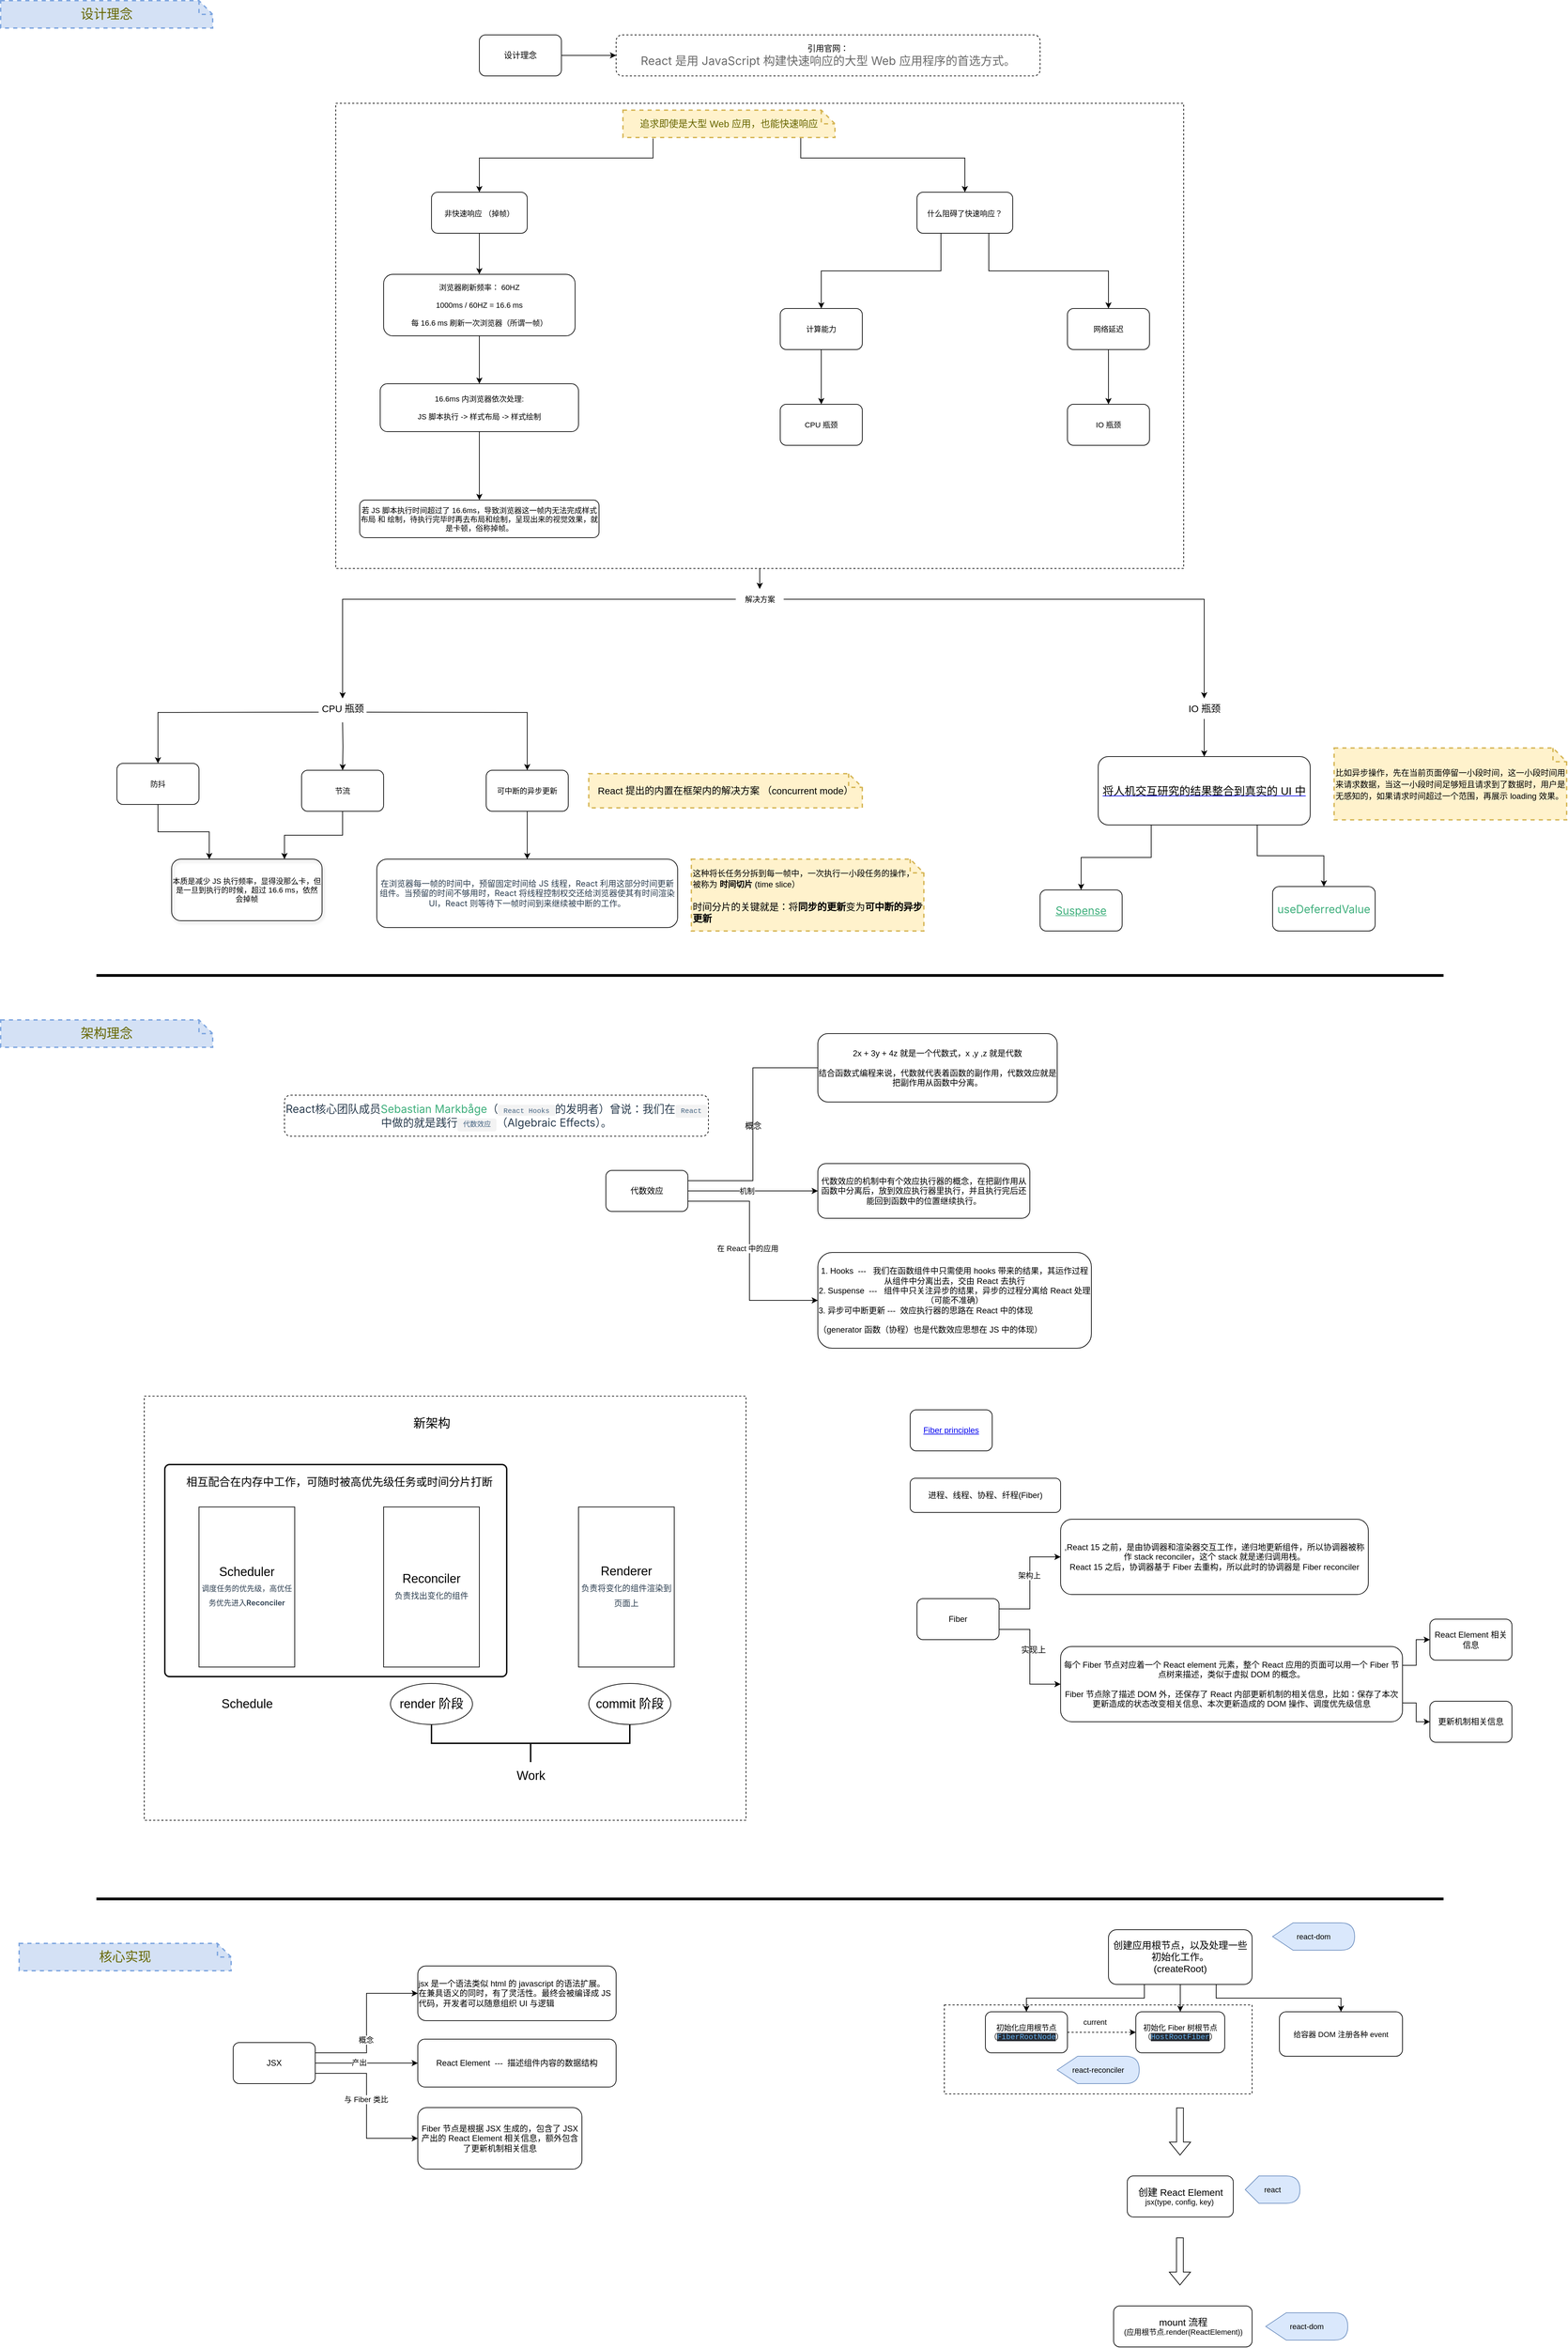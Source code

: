 <mxfile version="20.3.7" type="github">
  <diagram id="8VcVCVTn3-Plq7ZN7-Ow" name="第 1 页">
    <mxGraphModel dx="1685" dy="481" grid="1" gridSize="10" guides="1" tooltips="1" connect="1" arrows="1" fold="1" page="1" pageScale="1" pageWidth="827" pageHeight="1169" background="none" math="0" shadow="0">
      <root>
        <mxCell id="0" />
        <mxCell id="1" parent="0" />
        <mxCell id="fISYXHUTKmFs9SmJLRd4-15" value="" style="rounded=0;whiteSpace=wrap;html=1;fontSize=11;dashed=1;fillColor=none;" vertex="1" parent="1">
          <mxGeometry x="940" y="2980" width="450" height="130" as="geometry" />
        </mxCell>
        <mxCell id="SZFpOPhuuLJHxvcIcTJ8-38" style="edgeStyle=orthogonalEdgeStyle;rounded=0;orthogonalLoop=1;jettySize=auto;html=1;exitX=0.5;exitY=1;exitDx=0;exitDy=0;fontSize=11;" parent="1" source="SZFpOPhuuLJHxvcIcTJ8-37" target="SZFpOPhuuLJHxvcIcTJ8-31" edge="1">
          <mxGeometry relative="1" as="geometry" />
        </mxCell>
        <mxCell id="SZFpOPhuuLJHxvcIcTJ8-37" value="" style="rounded=0;whiteSpace=wrap;html=1;fontSize=11;dashed=1;fillColor=none;" parent="1" vertex="1">
          <mxGeometry x="50" y="200" width="1240" height="680" as="geometry" />
        </mxCell>
        <mxCell id="SZFpOPhuuLJHxvcIcTJ8-3" value="" style="edgeStyle=orthogonalEdgeStyle;rounded=0;orthogonalLoop=1;jettySize=auto;html=1;" parent="1" source="SZFpOPhuuLJHxvcIcTJ8-1" target="SZFpOPhuuLJHxvcIcTJ8-2" edge="1">
          <mxGeometry relative="1" as="geometry" />
        </mxCell>
        <mxCell id="SZFpOPhuuLJHxvcIcTJ8-1" value="设计理念" style="rounded=1;whiteSpace=wrap;html=1;" parent="1" vertex="1">
          <mxGeometry x="260" y="100" width="120" height="60" as="geometry" />
        </mxCell>
        <mxCell id="SZFpOPhuuLJHxvcIcTJ8-2" value="&lt;div style=&quot;&quot;&gt;&lt;span style=&quot;background-color: initial;&quot;&gt;引用官网：&lt;/span&gt;&lt;/div&gt;&lt;div style=&quot;text-align: left;&quot;&gt;&lt;span style=&quot;color: rgb(107, 107, 107); font-family: -apple-system, BlinkMacSystemFont, &amp;quot;Segoe UI&amp;quot;, Roboto, Oxygen, Ubuntu, Cantarell, &amp;quot;Fira Sans&amp;quot;, &amp;quot;Droid Sans&amp;quot;, &amp;quot;Helvetica Neue&amp;quot;, sans-serif; background-color: initial;&quot;&gt;&lt;font style=&quot;font-size: 17px;&quot;&gt;React 是用 JavaScript 构建快速响应的大型 Web 应用程序的首选方式。&lt;/font&gt;&lt;/span&gt;&lt;/div&gt;" style="rounded=1;whiteSpace=wrap;html=1;dashed=1;" parent="1" vertex="1">
          <mxGeometry x="460" y="100" width="620" height="60" as="geometry" />
        </mxCell>
        <mxCell id="SZFpOPhuuLJHxvcIcTJ8-6" style="edgeStyle=orthogonalEdgeStyle;rounded=0;orthogonalLoop=1;jettySize=auto;html=1;entryX=0.5;entryY=0;entryDx=0;entryDy=0;fontSize=11;" parent="1" source="SZFpOPhuuLJHxvcIcTJ8-4" target="SZFpOPhuuLJHxvcIcTJ8-5" edge="1">
          <mxGeometry relative="1" as="geometry">
            <Array as="points">
              <mxPoint x="730" y="280" />
              <mxPoint x="970" y="280" />
            </Array>
          </mxGeometry>
        </mxCell>
        <mxCell id="SZFpOPhuuLJHxvcIcTJ8-25" style="edgeStyle=orthogonalEdgeStyle;rounded=0;orthogonalLoop=1;jettySize=auto;html=1;exitX=0.142;exitY=1.036;exitDx=0;exitDy=0;exitPerimeter=0;fontSize=11;" parent="1" source="SZFpOPhuuLJHxvcIcTJ8-4" target="SZFpOPhuuLJHxvcIcTJ8-17" edge="1">
          <mxGeometry relative="1" as="geometry">
            <Array as="points">
              <mxPoint x="514" y="280" />
              <mxPoint x="260" y="280" />
            </Array>
          </mxGeometry>
        </mxCell>
        <mxCell id="SZFpOPhuuLJHxvcIcTJ8-4" value="追求即使是大型 Web 应用，也能快速响应" style="shape=note;strokeWidth=2;fontSize=14;size=20;whiteSpace=wrap;html=1;fillColor=#fff2cc;strokeColor=#d6b656;fontColor=#666600;dashed=1;" parent="1" vertex="1">
          <mxGeometry x="470" y="210" width="310" height="40" as="geometry" />
        </mxCell>
        <mxCell id="SZFpOPhuuLJHxvcIcTJ8-10" style="edgeStyle=orthogonalEdgeStyle;rounded=0;orthogonalLoop=1;jettySize=auto;html=1;exitX=0.25;exitY=1;exitDx=0;exitDy=0;fontSize=11;" parent="1" source="SZFpOPhuuLJHxvcIcTJ8-5" target="SZFpOPhuuLJHxvcIcTJ8-8" edge="1">
          <mxGeometry relative="1" as="geometry" />
        </mxCell>
        <mxCell id="SZFpOPhuuLJHxvcIcTJ8-11" style="edgeStyle=orthogonalEdgeStyle;rounded=0;orthogonalLoop=1;jettySize=auto;html=1;exitX=0.75;exitY=1;exitDx=0;exitDy=0;entryX=0.5;entryY=0;entryDx=0;entryDy=0;fontSize=11;" parent="1" source="SZFpOPhuuLJHxvcIcTJ8-5" target="SZFpOPhuuLJHxvcIcTJ8-9" edge="1">
          <mxGeometry relative="1" as="geometry" />
        </mxCell>
        <mxCell id="SZFpOPhuuLJHxvcIcTJ8-5" value="&lt;font style=&quot;font-size: 11px;&quot;&gt;什么阻碍了快速响应？&lt;/font&gt;" style="rounded=1;whiteSpace=wrap;html=1;fontSize=17;" parent="1" vertex="1">
          <mxGeometry x="900" y="330" width="140" height="60" as="geometry" />
        </mxCell>
        <mxCell id="SZFpOPhuuLJHxvcIcTJ8-13" value="" style="edgeStyle=orthogonalEdgeStyle;rounded=0;orthogonalLoop=1;jettySize=auto;html=1;fontSize=11;" parent="1" source="SZFpOPhuuLJHxvcIcTJ8-8" target="SZFpOPhuuLJHxvcIcTJ8-12" edge="1">
          <mxGeometry relative="1" as="geometry" />
        </mxCell>
        <mxCell id="SZFpOPhuuLJHxvcIcTJ8-8" value="计算能力" style="rounded=1;whiteSpace=wrap;html=1;fontSize=11;" parent="1" vertex="1">
          <mxGeometry x="700" y="500" width="120" height="60" as="geometry" />
        </mxCell>
        <mxCell id="SZFpOPhuuLJHxvcIcTJ8-15" value="" style="edgeStyle=orthogonalEdgeStyle;rounded=0;orthogonalLoop=1;jettySize=auto;html=1;fontSize=11;" parent="1" source="SZFpOPhuuLJHxvcIcTJ8-9" target="SZFpOPhuuLJHxvcIcTJ8-14" edge="1">
          <mxGeometry relative="1" as="geometry" />
        </mxCell>
        <mxCell id="SZFpOPhuuLJHxvcIcTJ8-9" value="网络延迟" style="rounded=1;whiteSpace=wrap;html=1;fontSize=11;" parent="1" vertex="1">
          <mxGeometry x="1120" y="500" width="120" height="60" as="geometry" />
        </mxCell>
        <mxCell id="SZFpOPhuuLJHxvcIcTJ8-12" value="CPU 瓶颈" style="whiteSpace=wrap;html=1;fontSize=11;rounded=1;" parent="1" vertex="1">
          <mxGeometry x="700" y="640" width="120" height="60" as="geometry" />
        </mxCell>
        <mxCell id="SZFpOPhuuLJHxvcIcTJ8-14" value="IO 瓶颈" style="whiteSpace=wrap;html=1;fontSize=11;rounded=1;" parent="1" vertex="1">
          <mxGeometry x="1120" y="640" width="120" height="60" as="geometry" />
        </mxCell>
        <mxCell id="SZFpOPhuuLJHxvcIcTJ8-19" style="edgeStyle=orthogonalEdgeStyle;rounded=0;orthogonalLoop=1;jettySize=auto;html=1;exitX=0.5;exitY=1;exitDx=0;exitDy=0;entryX=0.5;entryY=0;entryDx=0;entryDy=0;fontSize=11;" parent="1" source="SZFpOPhuuLJHxvcIcTJ8-17" target="SZFpOPhuuLJHxvcIcTJ8-18" edge="1">
          <mxGeometry relative="1" as="geometry" />
        </mxCell>
        <mxCell id="SZFpOPhuuLJHxvcIcTJ8-17" value="&lt;span style=&quot;font-size: 11px;&quot;&gt;非快速响应 （掉帧）&lt;/span&gt;" style="rounded=1;whiteSpace=wrap;html=1;fontSize=17;" parent="1" vertex="1">
          <mxGeometry x="190" y="330" width="140" height="60" as="geometry" />
        </mxCell>
        <mxCell id="SZFpOPhuuLJHxvcIcTJ8-21" style="edgeStyle=orthogonalEdgeStyle;rounded=0;orthogonalLoop=1;jettySize=auto;html=1;exitX=0.5;exitY=1;exitDx=0;exitDy=0;entryX=0.5;entryY=0;entryDx=0;entryDy=0;fontSize=11;" parent="1" source="SZFpOPhuuLJHxvcIcTJ8-18" target="SZFpOPhuuLJHxvcIcTJ8-20" edge="1">
          <mxGeometry relative="1" as="geometry" />
        </mxCell>
        <mxCell id="SZFpOPhuuLJHxvcIcTJ8-18" value="浏览器刷新频率： 60HZ&lt;br&gt;&lt;br&gt;1000ms / 60HZ = 16.6 ms&lt;br&gt;&lt;br&gt;每 16.6 ms 刷新一次浏览器（所谓一帧）" style="rounded=1;whiteSpace=wrap;html=1;fontSize=11;" parent="1" vertex="1">
          <mxGeometry x="120" y="450" width="280" height="90" as="geometry" />
        </mxCell>
        <mxCell id="SZFpOPhuuLJHxvcIcTJ8-23" value="" style="edgeStyle=orthogonalEdgeStyle;rounded=0;orthogonalLoop=1;jettySize=auto;html=1;fontSize=11;" parent="1" source="SZFpOPhuuLJHxvcIcTJ8-20" target="SZFpOPhuuLJHxvcIcTJ8-22" edge="1">
          <mxGeometry relative="1" as="geometry" />
        </mxCell>
        <mxCell id="SZFpOPhuuLJHxvcIcTJ8-20" value="16.6ms 内浏览器依次处理:&lt;br&gt;&lt;br&gt;JS 脚本执行 -&amp;gt; 样式布局 -&amp;gt; 样式绘制&lt;br&gt;" style="rounded=1;whiteSpace=wrap;html=1;fontSize=11;" parent="1" vertex="1">
          <mxGeometry x="115" y="610" width="290" height="70" as="geometry" />
        </mxCell>
        <mxCell id="SZFpOPhuuLJHxvcIcTJ8-22" value="若 JS 脚本执行时间超过了 16.6ms，导致浏览器这一帧内无法完成样式布局 和 绘制，待执行完毕时再去布局和绘制，呈现出来的视觉效果，就是卡顿，俗称掉帧。" style="rounded=1;whiteSpace=wrap;html=1;fontSize=11;" parent="1" vertex="1">
          <mxGeometry x="85" y="780" width="350" height="55" as="geometry" />
        </mxCell>
        <mxCell id="SZFpOPhuuLJHxvcIcTJ8-40" style="edgeStyle=orthogonalEdgeStyle;rounded=0;orthogonalLoop=1;jettySize=auto;html=1;entryX=0.25;entryY=0;entryDx=0;entryDy=0;fontSize=11;" parent="1" source="SZFpOPhuuLJHxvcIcTJ8-24" target="SZFpOPhuuLJHxvcIcTJ8-39" edge="1">
          <mxGeometry relative="1" as="geometry" />
        </mxCell>
        <mxCell id="SZFpOPhuuLJHxvcIcTJ8-24" value="防抖" style="rounded=1;whiteSpace=wrap;html=1;fontSize=11;" parent="1" vertex="1">
          <mxGeometry x="-270" y="1165" width="120" height="60" as="geometry" />
        </mxCell>
        <mxCell id="SZFpOPhuuLJHxvcIcTJ8-34" style="edgeStyle=orthogonalEdgeStyle;rounded=0;orthogonalLoop=1;jettySize=auto;html=1;entryX=0.5;entryY=0;entryDx=0;entryDy=0;fontSize=11;" parent="1" target="SZFpOPhuuLJHxvcIcTJ8-24" edge="1">
          <mxGeometry relative="1" as="geometry">
            <mxPoint x="25" y="1090" as="sourcePoint" />
          </mxGeometry>
        </mxCell>
        <mxCell id="SZFpOPhuuLJHxvcIcTJ8-35" style="edgeStyle=orthogonalEdgeStyle;rounded=0;orthogonalLoop=1;jettySize=auto;html=1;fontSize=11;" parent="1" target="SZFpOPhuuLJHxvcIcTJ8-32" edge="1">
          <mxGeometry relative="1" as="geometry">
            <mxPoint x="60" y="1105" as="sourcePoint" />
          </mxGeometry>
        </mxCell>
        <mxCell id="SZFpOPhuuLJHxvcIcTJ8-36" style="edgeStyle=orthogonalEdgeStyle;rounded=0;orthogonalLoop=1;jettySize=auto;html=1;entryX=0.5;entryY=0;entryDx=0;entryDy=0;fontSize=11;" parent="1" target="SZFpOPhuuLJHxvcIcTJ8-33" edge="1">
          <mxGeometry relative="1" as="geometry">
            <mxPoint x="95" y="1090" as="sourcePoint" />
          </mxGeometry>
        </mxCell>
        <mxCell id="SZFpOPhuuLJHxvcIcTJ8-53" style="edgeStyle=orthogonalEdgeStyle;rounded=0;orthogonalLoop=1;jettySize=auto;html=1;fontFamily=Helvetica;fontSize=14;fontColor=#000000;" parent="1" source="SZFpOPhuuLJHxvcIcTJ8-31" target="SZFpOPhuuLJHxvcIcTJ8-52" edge="1">
          <mxGeometry relative="1" as="geometry" />
        </mxCell>
        <mxCell id="SZFpOPhuuLJHxvcIcTJ8-55" style="edgeStyle=orthogonalEdgeStyle;rounded=0;orthogonalLoop=1;jettySize=auto;html=1;fontFamily=Helvetica;fontSize=14;fontColor=#000000;" parent="1" source="SZFpOPhuuLJHxvcIcTJ8-31" target="SZFpOPhuuLJHxvcIcTJ8-54" edge="1">
          <mxGeometry relative="1" as="geometry" />
        </mxCell>
        <mxCell id="SZFpOPhuuLJHxvcIcTJ8-31" value="解决方案" style="text;html=1;align=center;verticalAlign=middle;resizable=0;points=[];autosize=1;strokeColor=none;fillColor=none;fontSize=11;" parent="1" vertex="1">
          <mxGeometry x="635" y="910" width="70" height="30" as="geometry" />
        </mxCell>
        <mxCell id="SZFpOPhuuLJHxvcIcTJ8-41" style="edgeStyle=orthogonalEdgeStyle;rounded=0;orthogonalLoop=1;jettySize=auto;html=1;exitX=0.5;exitY=1;exitDx=0;exitDy=0;entryX=0.75;entryY=0;entryDx=0;entryDy=0;fontSize=11;" parent="1" source="SZFpOPhuuLJHxvcIcTJ8-32" target="SZFpOPhuuLJHxvcIcTJ8-39" edge="1">
          <mxGeometry relative="1" as="geometry" />
        </mxCell>
        <mxCell id="SZFpOPhuuLJHxvcIcTJ8-32" value="节流" style="rounded=1;whiteSpace=wrap;html=1;fontSize=11;" parent="1" vertex="1">
          <mxGeometry y="1175" width="120" height="60" as="geometry" />
        </mxCell>
        <mxCell id="SZFpOPhuuLJHxvcIcTJ8-44" value="" style="edgeStyle=orthogonalEdgeStyle;rounded=0;orthogonalLoop=1;jettySize=auto;html=1;fontSize=11;" parent="1" source="SZFpOPhuuLJHxvcIcTJ8-33" target="SZFpOPhuuLJHxvcIcTJ8-43" edge="1">
          <mxGeometry relative="1" as="geometry" />
        </mxCell>
        <mxCell id="SZFpOPhuuLJHxvcIcTJ8-33" value="可中断的异步更新" style="rounded=1;whiteSpace=wrap;html=1;fontSize=11;" parent="1" vertex="1">
          <mxGeometry x="270" y="1175" width="120" height="60" as="geometry" />
        </mxCell>
        <mxCell id="SZFpOPhuuLJHxvcIcTJ8-39" value="本质是减少 JS 执行频率，显得没那么卡，但是一旦到执行的时候，超过 16.6 ms，依然会掉帧" style="rounded=1;whiteSpace=wrap;html=1;shadow=1;fontSize=11;fillColor=none;" parent="1" vertex="1">
          <mxGeometry x="-190" y="1305" width="220" height="90" as="geometry" />
        </mxCell>
        <mxCell id="SZFpOPhuuLJHxvcIcTJ8-43" value="&lt;font style=&quot;font-size: 12px;&quot;&gt;&lt;span style=&quot;color: rgb(44, 62, 80); font-family: -apple-system, BlinkMacSystemFont, &amp;quot;Segoe UI&amp;quot;, Roboto, Oxygen, Ubuntu, Cantarell, &amp;quot;Fira Sans&amp;quot;, &amp;quot;Droid Sans&amp;quot;, &amp;quot;Helvetica Neue&amp;quot;, sans-serif; text-align: start; background-color: rgb(255, 255, 255);&quot;&gt;在浏览器每一帧的时间中，预留固定时间给 JS 线程，React&amp;nbsp;&lt;/span&gt;&lt;span style=&quot;color: rgb(44, 62, 80); font-family: -apple-system, BlinkMacSystemFont, &amp;quot;Segoe UI&amp;quot;, Roboto, Oxygen, Ubuntu, Cantarell, &amp;quot;Fira Sans&amp;quot;, &amp;quot;Droid Sans&amp;quot;, &amp;quot;Helvetica Neue&amp;quot;, sans-serif; text-align: start; background-color: rgb(255, 255, 255);&quot;&gt;利用这部分时间更新组件。&lt;/span&gt;&lt;/font&gt;&lt;font style=&quot;font-size: 12px;&quot;&gt;&lt;span style=&quot;color: rgb(44, 62, 80); font-family: -apple-system, BlinkMacSystemFont, &amp;quot;Segoe UI&amp;quot;, Roboto, Oxygen, Ubuntu, Cantarell, &amp;quot;Fira Sans&amp;quot;, &amp;quot;Droid Sans&amp;quot;, &amp;quot;Helvetica Neue&amp;quot;, sans-serif; text-align: start; background-color: rgb(255, 255, 255);&quot;&gt;当预留的时间不够用时，React&amp;nbsp;&lt;/span&gt;&lt;span style=&quot;color: rgb(44, 62, 80); font-family: -apple-system, BlinkMacSystemFont, &amp;quot;Segoe UI&amp;quot;, Roboto, Oxygen, Ubuntu, Cantarell, &amp;quot;Fira Sans&amp;quot;, &amp;quot;Droid Sans&amp;quot;, &amp;quot;Helvetica Neue&amp;quot;, sans-serif; text-align: start; background-color: rgb(255, 255, 255);&quot;&gt;将线程控制权交还给浏览器使其有时间渲染UI，React&amp;nbsp;&lt;/span&gt;&lt;span style=&quot;color: rgb(44, 62, 80); font-family: -apple-system, BlinkMacSystemFont, &amp;quot;Segoe UI&amp;quot;, Roboto, Oxygen, Ubuntu, Cantarell, &amp;quot;Fira Sans&amp;quot;, &amp;quot;Droid Sans&amp;quot;, &amp;quot;Helvetica Neue&amp;quot;, sans-serif; text-align: start; background-color: rgb(255, 255, 255);&quot;&gt;则等待下一帧时间到来继续被中断的工作。&lt;/span&gt;&lt;/font&gt;" style="whiteSpace=wrap;html=1;fontSize=11;rounded=1;" parent="1" vertex="1">
          <mxGeometry x="110" y="1305" width="440" height="100" as="geometry" />
        </mxCell>
        <mxCell id="SZFpOPhuuLJHxvcIcTJ8-49" value="&lt;span style=&quot;color: rgb(0, 0, 0);&quot;&gt;&lt;font style=&quot;font-size: 14px;&quot;&gt;React 提出的内置在框架内的解决方案&amp;nbsp;&lt;/font&gt;&lt;/span&gt;&lt;span style=&quot;color: rgb(0, 0, 0);&quot;&gt;&lt;font style=&quot;font-size: 14px;&quot;&gt;（concurrent mode）&lt;/font&gt;&lt;/span&gt;" style="shape=note;strokeWidth=2;fontSize=14;size=20;whiteSpace=wrap;html=1;fillColor=#fff2cc;strokeColor=#d6b656;fontColor=#666600;dashed=1;" parent="1" vertex="1">
          <mxGeometry x="420" y="1180" width="400" height="50" as="geometry" />
        </mxCell>
        <mxCell id="SZFpOPhuuLJHxvcIcTJ8-50" value="&lt;span style=&quot;color: rgb(0, 0, 0); font-size: 12px;&quot;&gt;这种将长任务分拆到每一帧中，&lt;/span&gt;&lt;span style=&quot;color: rgb(0, 0, 0); font-size: 12px;&quot;&gt;一次&lt;/span&gt;&lt;span style=&quot;color: rgb(0, 0, 0); font-size: 12px;&quot;&gt;执行一小段任务的操作，&lt;br&gt;被称为&amp;nbsp;&lt;b&gt;时间切片&lt;/b&gt;&amp;nbsp;(&lt;/span&gt;&lt;span style=&quot;color: rgb(0, 0, 0); font-size: 12px;&quot;&gt;time slice）&lt;br&gt;&lt;br&gt;&lt;/span&gt;&lt;font style=&quot;font-size: 14px;&quot; color=&quot;#000000&quot;&gt;&lt;span style=&quot;font-family: -apple-system, BlinkMacSystemFont, &amp;quot;Segoe UI&amp;quot;, Roboto, Oxygen, Ubuntu, Cantarell, &amp;quot;Fira Sans&amp;quot;, &amp;quot;Droid Sans&amp;quot;, &amp;quot;Helvetica Neue&amp;quot;, sans-serif;&quot;&gt;时间分片的关键就是：将&lt;/span&gt;&lt;span style=&quot;font-weight: 600; font-family: -apple-system, BlinkMacSystemFont, &amp;quot;Segoe UI&amp;quot;, Roboto, Oxygen, Ubuntu, Cantarell, &amp;quot;Fira Sans&amp;quot;, &amp;quot;Droid Sans&amp;quot;, &amp;quot;Helvetica Neue&amp;quot;, sans-serif;&quot;&gt;同步的更新&lt;/span&gt;&lt;span style=&quot;font-family: -apple-system, BlinkMacSystemFont, &amp;quot;Segoe UI&amp;quot;, Roboto, Oxygen, Ubuntu, Cantarell, &amp;quot;Fira Sans&amp;quot;, &amp;quot;Droid Sans&amp;quot;, &amp;quot;Helvetica Neue&amp;quot;, sans-serif;&quot;&gt;变为&lt;/span&gt;&lt;span style=&quot;font-weight: 600; font-family: -apple-system, BlinkMacSystemFont, &amp;quot;Segoe UI&amp;quot;, Roboto, Oxygen, Ubuntu, Cantarell, &amp;quot;Fira Sans&amp;quot;, &amp;quot;Droid Sans&amp;quot;, &amp;quot;Helvetica Neue&amp;quot;, sans-serif;&quot;&gt;可中断的异步更新&lt;/span&gt;&lt;/font&gt;&lt;span style=&quot;color: rgb(0, 0, 0); font-size: 12px;&quot;&gt;&lt;br&gt;&lt;/span&gt;" style="shape=note;strokeWidth=2;fontSize=14;size=20;whiteSpace=wrap;html=1;fillColor=#fff2cc;strokeColor=#d6b656;fontColor=#666600;dashed=1;align=left;" parent="1" vertex="1">
          <mxGeometry x="570" y="1305" width="340" height="105" as="geometry" />
        </mxCell>
        <mxCell id="SZFpOPhuuLJHxvcIcTJ8-52" value="CPU 瓶颈" style="text;html=1;align=center;verticalAlign=middle;resizable=0;points=[];autosize=1;strokeColor=none;fillColor=none;fontSize=14;fontFamily=Helvetica;fontColor=#000000;" parent="1" vertex="1">
          <mxGeometry x="20" y="1070" width="80" height="30" as="geometry" />
        </mxCell>
        <mxCell id="sqf4cxIHvL5PkyzE129T-2" value="" style="edgeStyle=orthogonalEdgeStyle;rounded=0;orthogonalLoop=1;jettySize=auto;html=1;fontFamily=Helvetica;fontColor=#000000;" parent="1" source="SZFpOPhuuLJHxvcIcTJ8-54" target="sqf4cxIHvL5PkyzE129T-1" edge="1">
          <mxGeometry relative="1" as="geometry" />
        </mxCell>
        <mxCell id="SZFpOPhuuLJHxvcIcTJ8-54" value="IO 瓶颈" style="text;html=1;align=center;verticalAlign=middle;resizable=0;points=[];autosize=1;strokeColor=none;fillColor=none;fontSize=14;fontFamily=Helvetica;fontColor=#000000;" parent="1" vertex="1">
          <mxGeometry x="1285" y="1070" width="70" height="30" as="geometry" />
        </mxCell>
        <mxCell id="sqf4cxIHvL5PkyzE129T-7" style="edgeStyle=orthogonalEdgeStyle;rounded=0;orthogonalLoop=1;jettySize=auto;html=1;exitX=0.75;exitY=1;exitDx=0;exitDy=0;entryX=0.5;entryY=0;entryDx=0;entryDy=0;fontFamily=Helvetica;fontColor=#000000;" parent="1" source="sqf4cxIHvL5PkyzE129T-1" target="sqf4cxIHvL5PkyzE129T-6" edge="1">
          <mxGeometry relative="1" as="geometry" />
        </mxCell>
        <mxCell id="sqf4cxIHvL5PkyzE129T-8" style="edgeStyle=orthogonalEdgeStyle;rounded=0;orthogonalLoop=1;jettySize=auto;html=1;exitX=0.25;exitY=1;exitDx=0;exitDy=0;entryX=0.5;entryY=0;entryDx=0;entryDy=0;fontFamily=Helvetica;fontColor=#000000;" parent="1" source="sqf4cxIHvL5PkyzE129T-1" target="sqf4cxIHvL5PkyzE129T-3" edge="1">
          <mxGeometry relative="1" as="geometry" />
        </mxCell>
        <mxCell id="sqf4cxIHvL5PkyzE129T-1" value="&lt;a style=&quot;font-size: 16px; text-align: start; background-color: rgb(255, 255, 255);&quot; rel=&quot;noopener noreferrer&quot; target=&quot;_blank&quot; href=&quot;https://zh-hans.reactjs.org/docs/concurrent-mode-intro.html#putting-research-into-production&quot;&gt;&lt;font style=&quot;&quot; color=&quot;#000000&quot;&gt;将人机交互研究的结果整合到真实的 UI 中&lt;/font&gt;&lt;/a&gt;" style="rounded=1;whiteSpace=wrap;html=1;" parent="1" vertex="1">
          <mxGeometry x="1165" y="1155" width="310" height="100" as="geometry" />
        </mxCell>
        <mxCell id="sqf4cxIHvL5PkyzE129T-3" value="&lt;a style=&quot;color: rgb(62, 175, 124); font-family: -apple-system, BlinkMacSystemFont, &amp;quot;Segoe UI&amp;quot;, Roboto, Oxygen, Ubuntu, Cantarell, &amp;quot;Fira Sans&amp;quot;, &amp;quot;Droid Sans&amp;quot;, &amp;quot;Helvetica Neue&amp;quot;, sans-serif; font-size: 16px; text-align: start; background-color: rgb(255, 255, 255);&quot; rel=&quot;noopener noreferrer&quot; target=&quot;_blank&quot; href=&quot;https://zh-hans.reactjs.org/docs/concurrent-mode-suspense.html&quot;&gt;Suspense&lt;/a&gt;" style="whiteSpace=wrap;html=1;rounded=1;" parent="1" vertex="1">
          <mxGeometry x="1080" y="1350" width="120" height="60" as="geometry" />
        </mxCell>
        <mxCell id="sqf4cxIHvL5PkyzE129T-6" value="&lt;a style=&quot;text-decoration-line: none; color: rgb(62, 175, 124); font-family: -apple-system, BlinkMacSystemFont, &amp;quot;Segoe UI&amp;quot;, Roboto, Oxygen, Ubuntu, Cantarell, &amp;quot;Fira Sans&amp;quot;, &amp;quot;Droid Sans&amp;quot;, &amp;quot;Helvetica Neue&amp;quot;, sans-serif; font-size: 16px; text-align: start; background-color: rgb(255, 255, 255);&quot; rel=&quot;noopener noreferrer&quot; target=&quot;_blank&quot; href=&quot;https://zh-hans.reactjs.org/docs/concurrent-mode-reference.html#usedeferredvalue&quot;&gt;useDeferredValue&lt;/a&gt;" style="whiteSpace=wrap;html=1;rounded=1;" parent="1" vertex="1">
          <mxGeometry x="1420" y="1345" width="150" height="65" as="geometry" />
        </mxCell>
        <mxCell id="sqf4cxIHvL5PkyzE129T-9" value="&lt;span style=&quot;color: rgb(0, 0, 0); font-size: 12px;&quot;&gt;比如异步操作，先在当前页面停留一小段时间，这一小段时间用来请求数据，当这一小段时间足够短且请求到了数据时，用户是无感知的，如果请求时间超过一个范围，再展示 loading 效果。&lt;br&gt;&lt;/span&gt;" style="shape=note;strokeWidth=2;fontSize=14;size=20;whiteSpace=wrap;html=1;fillColor=#fff2cc;strokeColor=#d6b656;fontColor=#666600;dashed=1;align=left;" parent="1" vertex="1">
          <mxGeometry x="1510" y="1142.5" width="340" height="105" as="geometry" />
        </mxCell>
        <mxCell id="sqf4cxIHvL5PkyzE129T-10" value="" style="line;strokeWidth=4;html=1;perimeter=backbonePerimeter;points=[];outlineConnect=0;fontFamily=Helvetica;fontColor=#000000;" parent="1" vertex="1">
          <mxGeometry x="-300" y="1470" width="1970" height="10" as="geometry" />
        </mxCell>
        <mxCell id="sqf4cxIHvL5PkyzE129T-11" value="&lt;a href=&quot;https://github.com/acdlite/react-fiber-architecture&quot;&gt;Fiber principles&lt;/a&gt;" style="rounded=1;whiteSpace=wrap;html=1;fontFamily=Helvetica;fontColor=#000000;" parent="1" vertex="1">
          <mxGeometry x="890" y="2110" width="120" height="60" as="geometry" />
        </mxCell>
        <mxCell id="sqf4cxIHvL5PkyzE129T-12" value="进程、线程、协程、纤程(Fiber)" style="rounded=1;whiteSpace=wrap;html=1;fontFamily=Helvetica;fontColor=#000000;" parent="1" vertex="1">
          <mxGeometry x="890" y="2210" width="220" height="50" as="geometry" />
        </mxCell>
        <mxCell id="rAVssYwhxe-QdQCy7uud-9" style="edgeStyle=orthogonalEdgeStyle;rounded=0;orthogonalLoop=1;jettySize=auto;html=1;exitX=1;exitY=0.5;exitDx=0;exitDy=0;entryX=0;entryY=0.5;entryDx=0;entryDy=0;" parent="1" source="rAVssYwhxe-QdQCy7uud-2" target="rAVssYwhxe-QdQCy7uud-6" edge="1">
          <mxGeometry relative="1" as="geometry" />
        </mxCell>
        <mxCell id="rAVssYwhxe-QdQCy7uud-10" value="机制" style="edgeLabel;html=1;align=center;verticalAlign=middle;resizable=0;points=[];" parent="rAVssYwhxe-QdQCy7uud-9" vertex="1" connectable="0">
          <mxGeometry x="-0.101" relative="1" as="geometry">
            <mxPoint as="offset" />
          </mxGeometry>
        </mxCell>
        <mxCell id="rAVssYwhxe-QdQCy7uud-12" style="edgeStyle=orthogonalEdgeStyle;rounded=0;orthogonalLoop=1;jettySize=auto;html=1;exitX=1;exitY=0.75;exitDx=0;exitDy=0;entryX=0;entryY=0.5;entryDx=0;entryDy=0;" parent="1" source="rAVssYwhxe-QdQCy7uud-2" target="rAVssYwhxe-QdQCy7uud-11" edge="1">
          <mxGeometry relative="1" as="geometry">
            <Array as="points">
              <mxPoint x="655" y="1805" />
              <mxPoint x="655" y="1950" />
            </Array>
          </mxGeometry>
        </mxCell>
        <mxCell id="rAVssYwhxe-QdQCy7uud-13" value="在 React 中的应用" style="edgeLabel;html=1;align=center;verticalAlign=middle;resizable=0;points=[];" parent="rAVssYwhxe-QdQCy7uud-12" vertex="1" connectable="0">
          <mxGeometry x="-0.165" y="-3" relative="1" as="geometry">
            <mxPoint y="19" as="offset" />
          </mxGeometry>
        </mxCell>
        <mxCell id="rAVssYwhxe-QdQCy7uud-2" value="代数效应" style="rounded=1;whiteSpace=wrap;html=1;" parent="1" vertex="1">
          <mxGeometry x="445" y="1760" width="120" height="60" as="geometry" />
        </mxCell>
        <mxCell id="rAVssYwhxe-QdQCy7uud-4" value="2x + 3y + 4z 就是一个代数式，x ,y ,z 就是代数&lt;br&gt;&lt;br&gt;结合函数式编程来说，代数就代表着函数的副作用，代数效应就是把副作用从函数中分离。" style="rounded=1;whiteSpace=wrap;html=1;" parent="1" vertex="1">
          <mxGeometry x="755" y="1560" width="350" height="100" as="geometry" />
        </mxCell>
        <mxCell id="rAVssYwhxe-QdQCy7uud-6" value="代数效应的机制中有个效应执行器的概念，在把副作用从函数中分离后，放到效应执行器里执行，并且执行完后还能回到函数中的位置继续执行。" style="rounded=1;whiteSpace=wrap;html=1;" parent="1" vertex="1">
          <mxGeometry x="755" y="1750" width="310" height="80" as="geometry" />
        </mxCell>
        <mxCell id="rAVssYwhxe-QdQCy7uud-7" value="概念" style="text;html=1;align=center;verticalAlign=middle;resizable=0;points=[];autosize=1;strokeColor=none;fillColor=none;" parent="1" vertex="1">
          <mxGeometry x="635" y="1680" width="50" height="30" as="geometry" />
        </mxCell>
        <mxCell id="rAVssYwhxe-QdQCy7uud-8" value="" style="edgeStyle=orthogonalEdgeStyle;rounded=0;orthogonalLoop=1;jettySize=auto;html=1;exitX=1;exitY=0.25;exitDx=0;exitDy=0;entryX=0;entryY=0.5;entryDx=0;entryDy=0;endArrow=none;" parent="1" source="rAVssYwhxe-QdQCy7uud-2" target="rAVssYwhxe-QdQCy7uud-4" edge="1">
          <mxGeometry relative="1" as="geometry">
            <mxPoint x="565" y="1775" as="sourcePoint" />
            <mxPoint x="765" y="1640" as="targetPoint" />
          </mxGeometry>
        </mxCell>
        <mxCell id="rAVssYwhxe-QdQCy7uud-11" value="1. Hooks&amp;nbsp; ---&amp;nbsp; &amp;nbsp;我们在函数组件中只需使用 hooks 带来的结果，其运作过程从组件中分离出去，交由 React 去执行&lt;br&gt;2. Suspense&amp;nbsp; ---&amp;nbsp; &amp;nbsp;组件中只关注异步的结果，异步的过程分离给 React 处理 （可能不准确）&lt;br&gt;&lt;div style=&quot;text-align: left;&quot;&gt;&lt;span style=&quot;background-color: initial;&quot;&gt;3. 异步可中断更新 ---&amp;nbsp; 效应执行器的思路在 React 中的体现&lt;br&gt;&lt;br&gt;（generator 函数（协程）也是代数效应思想在 JS 中的体现）&lt;/span&gt;&lt;/div&gt;" style="rounded=1;whiteSpace=wrap;html=1;" parent="1" vertex="1">
          <mxGeometry x="755" y="1880" width="400" height="140" as="geometry" />
        </mxCell>
        <mxCell id="rAVssYwhxe-QdQCy7uud-14" value="&lt;div style=&quot;&quot;&gt;&lt;span style=&quot;color: rgb(44, 62, 80); font-family: -apple-system, BlinkMacSystemFont, &amp;quot;Segoe UI&amp;quot;, Roboto, Oxygen, Ubuntu, Cantarell, &amp;quot;Fira Sans&amp;quot;, &amp;quot;Droid Sans&amp;quot;, &amp;quot;Helvetica Neue&amp;quot;, sans-serif; font-size: 16px; text-align: start; background-color: rgb(255, 255, 255);&quot;&gt;React核心团队成员&lt;/span&gt;&lt;a style=&quot;text-decoration-line: none; color: rgb(62, 175, 124); font-family: -apple-system, BlinkMacSystemFont, &amp;quot;Segoe UI&amp;quot;, Roboto, Oxygen, Ubuntu, Cantarell, &amp;quot;Fira Sans&amp;quot;, &amp;quot;Droid Sans&amp;quot;, &amp;quot;Helvetica Neue&amp;quot;, sans-serif; font-size: 16px; text-align: start; background-color: rgb(255, 255, 255);&quot; rel=&quot;noopener noreferrer&quot; target=&quot;_blank&quot; href=&quot;https://github.com/sebmarkbage/&quot;&gt;Sebastian Markbåge&lt;span style=&quot;position: absolute; width: 1px; height: 1px; padding: 0px; margin: -1px; overflow: hidden; clip: rect(0px, 0px, 0px, 0px); border-width: 0px;&quot; class=&quot;sr-only&quot;&gt;(opens new window)&lt;/span&gt;&lt;/a&gt;&lt;span style=&quot;color: rgb(44, 62, 80); font-family: -apple-system, BlinkMacSystemFont, &amp;quot;Segoe UI&amp;quot;, Roboto, Oxygen, Ubuntu, Cantarell, &amp;quot;Fira Sans&amp;quot;, &amp;quot;Droid Sans&amp;quot;, &amp;quot;Helvetica Neue&amp;quot;, sans-serif; font-size: 16px; text-align: start; background-color: rgb(255, 255, 255);&quot;&gt;（&lt;/span&gt;&lt;code style=&quot;font-family: source-code-pro, Menlo, Monaco, Consolas, &amp;quot;Courier New&amp;quot;, monospace; color: rgb(71, 101, 130); padding: 0.25rem 0.5rem; margin: 0px; font-size: 0.85em; background-color: rgba(27, 31, 35, 0.05); border-radius: 3px; text-align: start;&quot;&gt;React Hooks&lt;/code&gt;&lt;span style=&quot;color: rgb(44, 62, 80); font-family: -apple-system, BlinkMacSystemFont, &amp;quot;Segoe UI&amp;quot;, Roboto, Oxygen, Ubuntu, Cantarell, &amp;quot;Fira Sans&amp;quot;, &amp;quot;Droid Sans&amp;quot;, &amp;quot;Helvetica Neue&amp;quot;, sans-serif; font-size: 16px; text-align: start; background-color: rgb(255, 255, 255);&quot;&gt;的发明者）曾说：我们在&lt;/span&gt;&lt;code style=&quot;font-family: source-code-pro, Menlo, Monaco, Consolas, &amp;quot;Courier New&amp;quot;, monospace; color: rgb(71, 101, 130); padding: 0.25rem 0.5rem; margin: 0px; font-size: 0.85em; background-color: rgba(27, 31, 35, 0.05); border-radius: 3px; text-align: start;&quot;&gt;React&lt;/code&gt;&lt;span style=&quot;color: rgb(44, 62, 80); font-family: -apple-system, BlinkMacSystemFont, &amp;quot;Segoe UI&amp;quot;, Roboto, Oxygen, Ubuntu, Cantarell, &amp;quot;Fira Sans&amp;quot;, &amp;quot;Droid Sans&amp;quot;, &amp;quot;Helvetica Neue&amp;quot;, sans-serif; font-size: 16px; text-align: start; background-color: rgb(255, 255, 255);&quot;&gt;中做的就是践行&lt;/span&gt;&lt;code style=&quot;font-family: source-code-pro, Menlo, Monaco, Consolas, &amp;quot;Courier New&amp;quot;, monospace; color: rgb(71, 101, 130); padding: 0.25rem 0.5rem; margin: 0px; font-size: 0.85em; background-color: rgba(27, 31, 35, 0.05); border-radius: 3px; text-align: start;&quot;&gt;代数效应&lt;/code&gt;&lt;span style=&quot;color: rgb(44, 62, 80); font-family: -apple-system, BlinkMacSystemFont, &amp;quot;Segoe UI&amp;quot;, Roboto, Oxygen, Ubuntu, Cantarell, &amp;quot;Fira Sans&amp;quot;, &amp;quot;Droid Sans&amp;quot;, &amp;quot;Helvetica Neue&amp;quot;, sans-serif; font-size: 16px; text-align: start; background-color: rgb(255, 255, 255);&quot;&gt;（Algebraic Effects）。&lt;/span&gt;&lt;br&gt;&lt;/div&gt;" style="rounded=1;whiteSpace=wrap;html=1;dashed=1;" parent="1" vertex="1">
          <mxGeometry x="-25" y="1650" width="620" height="60" as="geometry" />
        </mxCell>
        <mxCell id="rAVssYwhxe-QdQCy7uud-17" style="edgeStyle=orthogonalEdgeStyle;rounded=0;orthogonalLoop=1;jettySize=auto;html=1;exitX=1;exitY=0.25;exitDx=0;exitDy=0;entryX=0;entryY=0.5;entryDx=0;entryDy=0;" parent="1" source="rAVssYwhxe-QdQCy7uud-15" target="rAVssYwhxe-QdQCy7uud-16" edge="1">
          <mxGeometry relative="1" as="geometry" />
        </mxCell>
        <mxCell id="rAVssYwhxe-QdQCy7uud-18" value="架构上" style="edgeLabel;html=1;align=center;verticalAlign=middle;resizable=0;points=[];" parent="rAVssYwhxe-QdQCy7uud-17" vertex="1" connectable="0">
          <mxGeometry x="0.137" y="1" relative="1" as="geometry">
            <mxPoint as="offset" />
          </mxGeometry>
        </mxCell>
        <mxCell id="rAVssYwhxe-QdQCy7uud-20" style="edgeStyle=orthogonalEdgeStyle;rounded=0;orthogonalLoop=1;jettySize=auto;html=1;exitX=1;exitY=0.75;exitDx=0;exitDy=0;entryX=0;entryY=0.5;entryDx=0;entryDy=0;" parent="1" source="rAVssYwhxe-QdQCy7uud-15" target="rAVssYwhxe-QdQCy7uud-19" edge="1">
          <mxGeometry relative="1" as="geometry" />
        </mxCell>
        <mxCell id="rAVssYwhxe-QdQCy7uud-15" value="Fiber" style="rounded=1;whiteSpace=wrap;html=1;" parent="1" vertex="1">
          <mxGeometry x="900" y="2386" width="120" height="60" as="geometry" />
        </mxCell>
        <mxCell id="rAVssYwhxe-QdQCy7uud-16" value=",React 15 之前，是由协调器和渲染器交互工作，递归地更新组件，所以协调器被称作 stack reconciler，这个 stack 就是递归调用栈。&lt;br&gt;React 15 之后，协调器基于 Fiber 去重构，所以此时的协调器是 Fiber reconciler" style="rounded=1;whiteSpace=wrap;html=1;" parent="1" vertex="1">
          <mxGeometry x="1110" y="2270" width="450" height="110" as="geometry" />
        </mxCell>
        <mxCell id="Rb4jBZNb8vYsvXA0XwCP-4" style="edgeStyle=orthogonalEdgeStyle;rounded=0;orthogonalLoop=1;jettySize=auto;html=1;exitX=1;exitY=0.25;exitDx=0;exitDy=0;entryX=0;entryY=0.5;entryDx=0;entryDy=0;" parent="1" source="rAVssYwhxe-QdQCy7uud-19" target="Rb4jBZNb8vYsvXA0XwCP-2" edge="1">
          <mxGeometry relative="1" as="geometry" />
        </mxCell>
        <mxCell id="Rb4jBZNb8vYsvXA0XwCP-5" style="edgeStyle=orthogonalEdgeStyle;rounded=0;orthogonalLoop=1;jettySize=auto;html=1;exitX=1;exitY=0.75;exitDx=0;exitDy=0;entryX=0;entryY=0.5;entryDx=0;entryDy=0;" parent="1" source="rAVssYwhxe-QdQCy7uud-19" target="Rb4jBZNb8vYsvXA0XwCP-3" edge="1">
          <mxGeometry relative="1" as="geometry" />
        </mxCell>
        <mxCell id="rAVssYwhxe-QdQCy7uud-19" value="每个 Fiber 节点对应着一个 React element 元素，整个 React 应用的页面可以用一个 Fiber 节点树来描述，类似于虚拟 DOM 的概念。&lt;br&gt;&lt;br&gt;Fiber 节点除了描述 DOM 外，还保存了 React 内部更新机制的相关信息，比如：保存了本次更新造成的状态改变相关信息、本次更新造成的 DOM 操作、调度优先级信息" style="rounded=1;whiteSpace=wrap;html=1;" parent="1" vertex="1">
          <mxGeometry x="1110" y="2456" width="500" height="110" as="geometry" />
        </mxCell>
        <mxCell id="rAVssYwhxe-QdQCy7uud-21" value="实现上" style="text;html=1;align=center;verticalAlign=middle;resizable=0;points=[];autosize=1;strokeColor=none;fillColor=none;" parent="1" vertex="1">
          <mxGeometry x="1040" y="2446" width="60" height="30" as="geometry" />
        </mxCell>
        <mxCell id="Rb4jBZNb8vYsvXA0XwCP-2" value="React Element 相关信息" style="rounded=1;whiteSpace=wrap;html=1;" parent="1" vertex="1">
          <mxGeometry x="1650" y="2416" width="120" height="60" as="geometry" />
        </mxCell>
        <mxCell id="Rb4jBZNb8vYsvXA0XwCP-3" value="更新机制相关信息" style="rounded=1;whiteSpace=wrap;html=1;" parent="1" vertex="1">
          <mxGeometry x="1650" y="2536" width="120" height="60" as="geometry" />
        </mxCell>
        <mxCell id="pPajzx2_OC7eIc0y-kV2-1" value="" style="rounded=0;whiteSpace=wrap;html=1;fontSize=11;dashed=1;fillColor=none;" parent="1" vertex="1">
          <mxGeometry x="-230" y="2090" width="880" height="620" as="geometry" />
        </mxCell>
        <mxCell id="pPajzx2_OC7eIc0y-kV2-2" value="&lt;font style=&quot;font-size: 18px;&quot;&gt;新架构&lt;/font&gt;" style="text;html=1;align=center;verticalAlign=middle;resizable=0;points=[];autosize=1;strokeColor=none;fillColor=none;" parent="1" vertex="1">
          <mxGeometry x="150" y="2110" width="80" height="40" as="geometry" />
        </mxCell>
        <mxCell id="pPajzx2_OC7eIc0y-kV2-19" value="" style="rounded=1;whiteSpace=wrap;html=1;absoluteArcSize=1;arcSize=14;strokeWidth=2;fontSize=18;shadow=0;glass=0;verticalAlign=middle;fillColor=none;" parent="1" vertex="1">
          <mxGeometry x="-200" y="2190" width="500" height="310" as="geometry" />
        </mxCell>
        <mxCell id="pPajzx2_OC7eIc0y-kV2-8" value="Scheduler&lt;br&gt;&lt;font style=&quot;font-size: 11px;&quot;&gt;&lt;span style=&quot;color: rgb(44, 62, 80); font-family: -apple-system, &amp;quot;system-ui&amp;quot;, &amp;quot;Segoe UI&amp;quot;, Roboto, Oxygen, Ubuntu, Cantarell, &amp;quot;Fira Sans&amp;quot;, &amp;quot;Droid Sans&amp;quot;, &amp;quot;Helvetica Neue&amp;quot;, sans-serif; text-align: left; background-color: rgb(255, 255, 255); font-size: 11px;&quot;&gt;调度任务的优先级，高优任务优先进入&lt;/span&gt;&lt;span style=&quot;font-weight: 600; color: rgb(44, 62, 80); font-family: -apple-system, &amp;quot;system-ui&amp;quot;, &amp;quot;Segoe UI&amp;quot;, Roboto, Oxygen, Ubuntu, Cantarell, &amp;quot;Fira Sans&amp;quot;, &amp;quot;Droid Sans&amp;quot;, &amp;quot;Helvetica Neue&amp;quot;, sans-serif; text-align: left; background-color: rgb(255, 255, 255); font-size: 11px;&quot;&gt;Reconciler&lt;/span&gt;&lt;/font&gt;" style="whiteSpace=wrap;html=1;fontSize=18;" parent="1" vertex="1">
          <mxGeometry x="-150" y="2252" width="140" height="234" as="geometry" />
        </mxCell>
        <mxCell id="pPajzx2_OC7eIc0y-kV2-9" value="Reconciler&lt;br&gt;&lt;span style=&quot;color: rgb(44, 62, 80); font-family: -apple-system, &amp;quot;system-ui&amp;quot;, &amp;quot;Segoe UI&amp;quot;, Roboto, Oxygen, Ubuntu, Cantarell, &amp;quot;Fira Sans&amp;quot;, &amp;quot;Droid Sans&amp;quot;, &amp;quot;Helvetica Neue&amp;quot;, sans-serif; text-align: left; background-color: rgb(255, 255, 255);&quot;&gt;&lt;font style=&quot;font-size: 12px;&quot;&gt;负责找出变化的组件&lt;/font&gt;&lt;/span&gt;" style="whiteSpace=wrap;html=1;fontSize=18;" parent="1" vertex="1">
          <mxGeometry x="120" y="2252" width="140" height="234" as="geometry" />
        </mxCell>
        <mxCell id="pPajzx2_OC7eIc0y-kV2-10" value="Renderer&lt;br&gt;&lt;span style=&quot;color: rgb(44, 62, 80); font-family: -apple-system, &amp;quot;system-ui&amp;quot;, &amp;quot;Segoe UI&amp;quot;, Roboto, Oxygen, Ubuntu, Cantarell, &amp;quot;Fira Sans&amp;quot;, &amp;quot;Droid Sans&amp;quot;, &amp;quot;Helvetica Neue&amp;quot;, sans-serif; text-align: left; background-color: rgb(255, 255, 255);&quot;&gt;&lt;font style=&quot;font-size: 12px;&quot;&gt;负责将变化的组件渲染到页面上&lt;/font&gt;&lt;/span&gt;" style="whiteSpace=wrap;html=1;fontSize=18;" parent="1" vertex="1">
          <mxGeometry x="405" y="2252" width="140" height="234" as="geometry" />
        </mxCell>
        <mxCell id="pPajzx2_OC7eIc0y-kV2-11" value="render 阶段" style="ellipse;whiteSpace=wrap;html=1;fontSize=18;" parent="1" vertex="1">
          <mxGeometry x="130" y="2510" width="120" height="60" as="geometry" />
        </mxCell>
        <mxCell id="pPajzx2_OC7eIc0y-kV2-12" value="commit 阶段" style="ellipse;whiteSpace=wrap;html=1;fontSize=18;" parent="1" vertex="1">
          <mxGeometry x="420" y="2510" width="120" height="60" as="geometry" />
        </mxCell>
        <mxCell id="pPajzx2_OC7eIc0y-kV2-14" value="" style="strokeWidth=2;html=1;shape=mxgraph.flowchart.annotation_2;align=left;labelPosition=right;pointerEvents=1;fontSize=18;direction=north;" parent="1" vertex="1">
          <mxGeometry x="190" y="2570" width="290" height="55" as="geometry" />
        </mxCell>
        <mxCell id="pPajzx2_OC7eIc0y-kV2-17" value="Work" style="text;html=1;align=center;verticalAlign=middle;resizable=0;points=[];autosize=1;strokeColor=none;fillColor=none;fontSize=18;" parent="1" vertex="1">
          <mxGeometry x="300" y="2625" width="70" height="40" as="geometry" />
        </mxCell>
        <mxCell id="pPajzx2_OC7eIc0y-kV2-18" value="Schedule" style="text;html=1;align=center;verticalAlign=middle;resizable=0;points=[];autosize=1;strokeColor=none;fillColor=none;fontSize=18;" parent="1" vertex="1">
          <mxGeometry x="-130" y="2520" width="100" height="40" as="geometry" />
        </mxCell>
        <mxCell id="pPajzx2_OC7eIc0y-kV2-21" value="&lt;font style=&quot;font-size: 16px;&quot;&gt;相互配合在内存中工作，可随时被高优先级任务或时间分片打断&lt;/font&gt;" style="text;html=1;align=center;verticalAlign=middle;resizable=0;points=[];autosize=1;strokeColor=none;fillColor=none;fontSize=18;" parent="1" vertex="1">
          <mxGeometry x="-180" y="2195" width="470" height="40" as="geometry" />
        </mxCell>
        <mxCell id="pPajzx2_OC7eIc0y-kV2-22" value="&lt;font style=&quot;font-size: 19px;&quot;&gt;设计理念&lt;/font&gt;" style="shape=note;strokeWidth=2;fontSize=14;size=20;whiteSpace=wrap;html=1;fillColor=#D4E1F5;strokeColor=#7EA6E0;fontColor=#666600;dashed=1;" parent="1" vertex="1">
          <mxGeometry x="-440" y="50" width="310" height="40" as="geometry" />
        </mxCell>
        <mxCell id="pPajzx2_OC7eIc0y-kV2-23" value="&lt;font style=&quot;font-size: 19px;&quot;&gt;架构理念&lt;/font&gt;" style="shape=note;strokeWidth=2;fontSize=14;size=20;whiteSpace=wrap;html=1;fillColor=#D4E1F5;strokeColor=#7EA6E0;fontColor=#666600;dashed=1;" parent="1" vertex="1">
          <mxGeometry x="-440" y="1540" width="310" height="40" as="geometry" />
        </mxCell>
        <mxCell id="sFiyX2F20KAacxLbJc7e-1" value="" style="line;strokeWidth=4;html=1;perimeter=backbonePerimeter;points=[];outlineConnect=0;fontFamily=Helvetica;fontColor=#000000;" parent="1" vertex="1">
          <mxGeometry x="-300" y="2820" width="1970" height="10" as="geometry" />
        </mxCell>
        <mxCell id="sFiyX2F20KAacxLbJc7e-2" value="&lt;font style=&quot;font-size: 19px;&quot;&gt;核心实现&lt;/font&gt;" style="shape=note;strokeWidth=2;fontSize=14;size=20;whiteSpace=wrap;html=1;fillColor=#D4E1F5;strokeColor=#7EA6E0;fontColor=#666600;dashed=1;" parent="1" vertex="1">
          <mxGeometry x="-413" y="2890" width="310" height="40" as="geometry" />
        </mxCell>
        <mxCell id="0N_7cp-LmuYtcSz1ZDCt-2" style="edgeStyle=orthogonalEdgeStyle;rounded=0;orthogonalLoop=1;jettySize=auto;html=1;exitX=1;exitY=0.25;exitDx=0;exitDy=0;entryX=0;entryY=0.5;entryDx=0;entryDy=0;" parent="1" source="sFiyX2F20KAacxLbJc7e-4" target="0N_7cp-LmuYtcSz1ZDCt-1" edge="1">
          <mxGeometry relative="1" as="geometry" />
        </mxCell>
        <mxCell id="0N_7cp-LmuYtcSz1ZDCt-3" value="概念" style="edgeLabel;html=1;align=center;verticalAlign=middle;resizable=0;points=[];" parent="0N_7cp-LmuYtcSz1ZDCt-2" vertex="1" connectable="0">
          <mxGeometry x="-0.202" y="1" relative="1" as="geometry">
            <mxPoint as="offset" />
          </mxGeometry>
        </mxCell>
        <mxCell id="0N_7cp-LmuYtcSz1ZDCt-5" style="edgeStyle=orthogonalEdgeStyle;rounded=0;orthogonalLoop=1;jettySize=auto;html=1;exitX=1;exitY=0.5;exitDx=0;exitDy=0;entryX=0;entryY=0.5;entryDx=0;entryDy=0;" parent="1" source="sFiyX2F20KAacxLbJc7e-4" target="0N_7cp-LmuYtcSz1ZDCt-4" edge="1">
          <mxGeometry relative="1" as="geometry" />
        </mxCell>
        <mxCell id="0N_7cp-LmuYtcSz1ZDCt-6" value="产出" style="edgeLabel;html=1;align=center;verticalAlign=middle;resizable=0;points=[];" parent="0N_7cp-LmuYtcSz1ZDCt-5" vertex="1" connectable="0">
          <mxGeometry x="-0.15" y="1" relative="1" as="geometry">
            <mxPoint as="offset" />
          </mxGeometry>
        </mxCell>
        <mxCell id="0N_7cp-LmuYtcSz1ZDCt-8" style="edgeStyle=orthogonalEdgeStyle;rounded=0;orthogonalLoop=1;jettySize=auto;html=1;exitX=1;exitY=0.75;exitDx=0;exitDy=0;entryX=0;entryY=0.5;entryDx=0;entryDy=0;" parent="1" source="sFiyX2F20KAacxLbJc7e-4" target="0N_7cp-LmuYtcSz1ZDCt-7" edge="1">
          <mxGeometry relative="1" as="geometry" />
        </mxCell>
        <mxCell id="0N_7cp-LmuYtcSz1ZDCt-9" value="与 Fiber 类比" style="edgeLabel;html=1;align=center;verticalAlign=middle;resizable=0;points=[];" parent="0N_7cp-LmuYtcSz1ZDCt-8" vertex="1" connectable="0">
          <mxGeometry x="-0.082" y="-1" relative="1" as="geometry">
            <mxPoint as="offset" />
          </mxGeometry>
        </mxCell>
        <mxCell id="sFiyX2F20KAacxLbJc7e-4" value="JSX" style="rounded=1;whiteSpace=wrap;html=1;" parent="1" vertex="1">
          <mxGeometry x="-100" y="3035" width="120" height="60" as="geometry" />
        </mxCell>
        <mxCell id="0N_7cp-LmuYtcSz1ZDCt-1" value="&lt;div style=&quot;text-align: left;&quot;&gt;&lt;span style=&quot;background-color: initial;&quot;&gt;jsx 是一个语法类似 html 的&amp;nbsp;&lt;/span&gt;&lt;span style=&quot;background-color: initial;&quot;&gt;javascript 的语法扩展。&lt;/span&gt;&lt;/div&gt;&lt;div style=&quot;text-align: left;&quot;&gt;&lt;span style=&quot;background-color: initial;&quot;&gt;在兼具语义的同时，有了灵活性。最终会被编译成 JS 代码，开发者可以随意组织 UI 与逻辑&lt;/span&gt;&lt;/div&gt;" style="rounded=1;whiteSpace=wrap;html=1;" parent="1" vertex="1">
          <mxGeometry x="170" y="2923" width="290" height="80" as="geometry" />
        </mxCell>
        <mxCell id="0N_7cp-LmuYtcSz1ZDCt-4" value="React Element&amp;nbsp; ---&amp;nbsp; 描述组件内容的数据结构" style="rounded=1;whiteSpace=wrap;html=1;" parent="1" vertex="1">
          <mxGeometry x="170" y="3030" width="290" height="70" as="geometry" />
        </mxCell>
        <mxCell id="0N_7cp-LmuYtcSz1ZDCt-7" value="Fiber 节点是根据 JSX 生成的，包含了 JSX 产出的 React Element 相关信息，额外包含了更新机制相关信息" style="rounded=1;whiteSpace=wrap;html=1;" parent="1" vertex="1">
          <mxGeometry x="170" y="3130" width="240" height="90" as="geometry" />
        </mxCell>
        <mxCell id="fISYXHUTKmFs9SmJLRd4-12" style="edgeStyle=orthogonalEdgeStyle;rounded=0;orthogonalLoop=1;jettySize=auto;html=1;exitX=0.25;exitY=1;exitDx=0;exitDy=0;entryX=0.5;entryY=0;entryDx=0;entryDy=0;fontSize=11;" edge="1" parent="1" source="fISYXHUTKmFs9SmJLRd4-3" target="fISYXHUTKmFs9SmJLRd4-7">
          <mxGeometry relative="1" as="geometry" />
        </mxCell>
        <mxCell id="fISYXHUTKmFs9SmJLRd4-13" style="edgeStyle=orthogonalEdgeStyle;rounded=0;orthogonalLoop=1;jettySize=auto;html=1;exitX=0.5;exitY=1;exitDx=0;exitDy=0;entryX=0.5;entryY=0;entryDx=0;entryDy=0;fontSize=11;" edge="1" parent="1" source="fISYXHUTKmFs9SmJLRd4-3" target="fISYXHUTKmFs9SmJLRd4-8">
          <mxGeometry relative="1" as="geometry" />
        </mxCell>
        <mxCell id="fISYXHUTKmFs9SmJLRd4-14" style="edgeStyle=orthogonalEdgeStyle;rounded=0;orthogonalLoop=1;jettySize=auto;html=1;exitX=0.75;exitY=1;exitDx=0;exitDy=0;entryX=0.5;entryY=0;entryDx=0;entryDy=0;fontSize=11;" edge="1" parent="1" source="fISYXHUTKmFs9SmJLRd4-3" target="fISYXHUTKmFs9SmJLRd4-11">
          <mxGeometry relative="1" as="geometry" />
        </mxCell>
        <mxCell id="fISYXHUTKmFs9SmJLRd4-3" value="&lt;font style=&quot;font-size: 14px;&quot;&gt;创建应用根节点，以及处理一些初始化工作。&lt;br&gt;(createRoot)&lt;/font&gt;" style="rounded=1;whiteSpace=wrap;html=1;" vertex="1" parent="1">
          <mxGeometry x="1180" y="2870" width="210" height="80" as="geometry" />
        </mxCell>
        <mxCell id="fISYXHUTKmFs9SmJLRd4-5" value="react-dom" style="shape=display;whiteSpace=wrap;html=1;fontSize=11;fillColor=#dae8fc;strokeColor=#6c8ebf;" vertex="1" parent="1">
          <mxGeometry x="1420" y="2860" width="120" height="40" as="geometry" />
        </mxCell>
        <mxCell id="fISYXHUTKmFs9SmJLRd4-9" style="edgeStyle=orthogonalEdgeStyle;rounded=0;orthogonalLoop=1;jettySize=auto;html=1;exitX=1;exitY=0.5;exitDx=0;exitDy=0;entryX=0;entryY=0.5;entryDx=0;entryDy=0;dashed=1;fontSize=11;" edge="1" parent="1" source="fISYXHUTKmFs9SmJLRd4-7" target="fISYXHUTKmFs9SmJLRd4-8">
          <mxGeometry relative="1" as="geometry" />
        </mxCell>
        <mxCell id="fISYXHUTKmFs9SmJLRd4-7" value="初始化应用根节点&lt;br&gt;（&lt;span style=&quot;color: rgb(97, 175, 239); background-color: rgb(40, 44, 52); font-family: Menlo, Monaco, &amp;quot;Courier New&amp;quot;, monospace;&quot;&gt;FiberRootNode&lt;/span&gt;&lt;span style=&quot;background-color: initial;&quot;&gt;）&lt;/span&gt;" style="rounded=1;whiteSpace=wrap;html=1;fontSize=11;" vertex="1" parent="1">
          <mxGeometry x="1000" y="2990" width="120" height="60" as="geometry" />
        </mxCell>
        <mxCell id="fISYXHUTKmFs9SmJLRd4-8" value="初始化 Fiber 树根节点&lt;br&gt;（&lt;span style=&quot;color: rgb(97, 175, 239); background-color: rgb(40, 44, 52); font-family: Menlo, Monaco, &amp;quot;Courier New&amp;quot;, monospace;&quot;&gt;HostRootFiber&lt;/span&gt;&lt;span style=&quot;background-color: initial;&quot;&gt;）&lt;/span&gt;" style="rounded=1;whiteSpace=wrap;html=1;fontSize=11;" vertex="1" parent="1">
          <mxGeometry x="1220" y="2990" width="130" height="60" as="geometry" />
        </mxCell>
        <mxCell id="fISYXHUTKmFs9SmJLRd4-10" value="current" style="text;html=1;align=center;verticalAlign=middle;resizable=0;points=[];autosize=1;strokeColor=none;fillColor=none;fontSize=11;" vertex="1" parent="1">
          <mxGeometry x="1130" y="2990" width="60" height="30" as="geometry" />
        </mxCell>
        <mxCell id="fISYXHUTKmFs9SmJLRd4-11" value="给容器 DOM 注册各种 event" style="rounded=1;whiteSpace=wrap;html=1;fontSize=11;" vertex="1" parent="1">
          <mxGeometry x="1430" y="2990" width="180" height="65" as="geometry" />
        </mxCell>
        <mxCell id="fISYXHUTKmFs9SmJLRd4-16" value="react-reconciler" style="shape=display;whiteSpace=wrap;html=1;fontSize=11;fillColor=#dae8fc;strokeColor=#6c8ebf;" vertex="1" parent="1">
          <mxGeometry x="1105" y="3055" width="120" height="40" as="geometry" />
        </mxCell>
        <mxCell id="fISYXHUTKmFs9SmJLRd4-17" value="" style="shape=flexArrow;endArrow=classic;html=1;rounded=0;fontSize=11;" edge="1" parent="1">
          <mxGeometry width="50" height="50" relative="1" as="geometry">
            <mxPoint x="1284.62" y="3130" as="sourcePoint" />
            <mxPoint x="1284.62" y="3200" as="targetPoint" />
          </mxGeometry>
        </mxCell>
        <mxCell id="fISYXHUTKmFs9SmJLRd4-18" value="&lt;font style=&quot;font-size: 14px;&quot;&gt;创建 React Element&lt;/font&gt;&lt;br&gt;jsx(type, config, key)&amp;nbsp;" style="rounded=1;whiteSpace=wrap;html=1;fontSize=11;" vertex="1" parent="1">
          <mxGeometry x="1207.5" y="3230" width="155" height="60" as="geometry" />
        </mxCell>
        <mxCell id="fISYXHUTKmFs9SmJLRd4-21" value="" style="shape=flexArrow;endArrow=classic;html=1;rounded=0;fontSize=11;" edge="1" parent="1">
          <mxGeometry width="50" height="50" relative="1" as="geometry">
            <mxPoint x="1284.47" y="3320" as="sourcePoint" />
            <mxPoint x="1284.47" y="3390" as="targetPoint" />
          </mxGeometry>
        </mxCell>
        <mxCell id="fISYXHUTKmFs9SmJLRd4-22" value="&lt;span style=&quot;font-size: 14px;&quot;&gt;mount 流程&lt;br&gt;&lt;/span&gt;(应用根节点.render(ReactElement))" style="rounded=1;whiteSpace=wrap;html=1;fontSize=11;" vertex="1" parent="1">
          <mxGeometry x="1187.5" y="3420" width="202.5" height="60" as="geometry" />
        </mxCell>
        <mxCell id="fISYXHUTKmFs9SmJLRd4-23" value="react" style="shape=display;whiteSpace=wrap;html=1;fontSize=11;fillColor=#dae8fc;strokeColor=#6c8ebf;" vertex="1" parent="1">
          <mxGeometry x="1380" y="3230" width="80" height="40" as="geometry" />
        </mxCell>
        <mxCell id="fISYXHUTKmFs9SmJLRd4-25" value="react-dom" style="shape=display;whiteSpace=wrap;html=1;fontSize=11;fillColor=#dae8fc;strokeColor=#6c8ebf;" vertex="1" parent="1">
          <mxGeometry x="1410" y="3430" width="120" height="40" as="geometry" />
        </mxCell>
      </root>
    </mxGraphModel>
  </diagram>
</mxfile>
